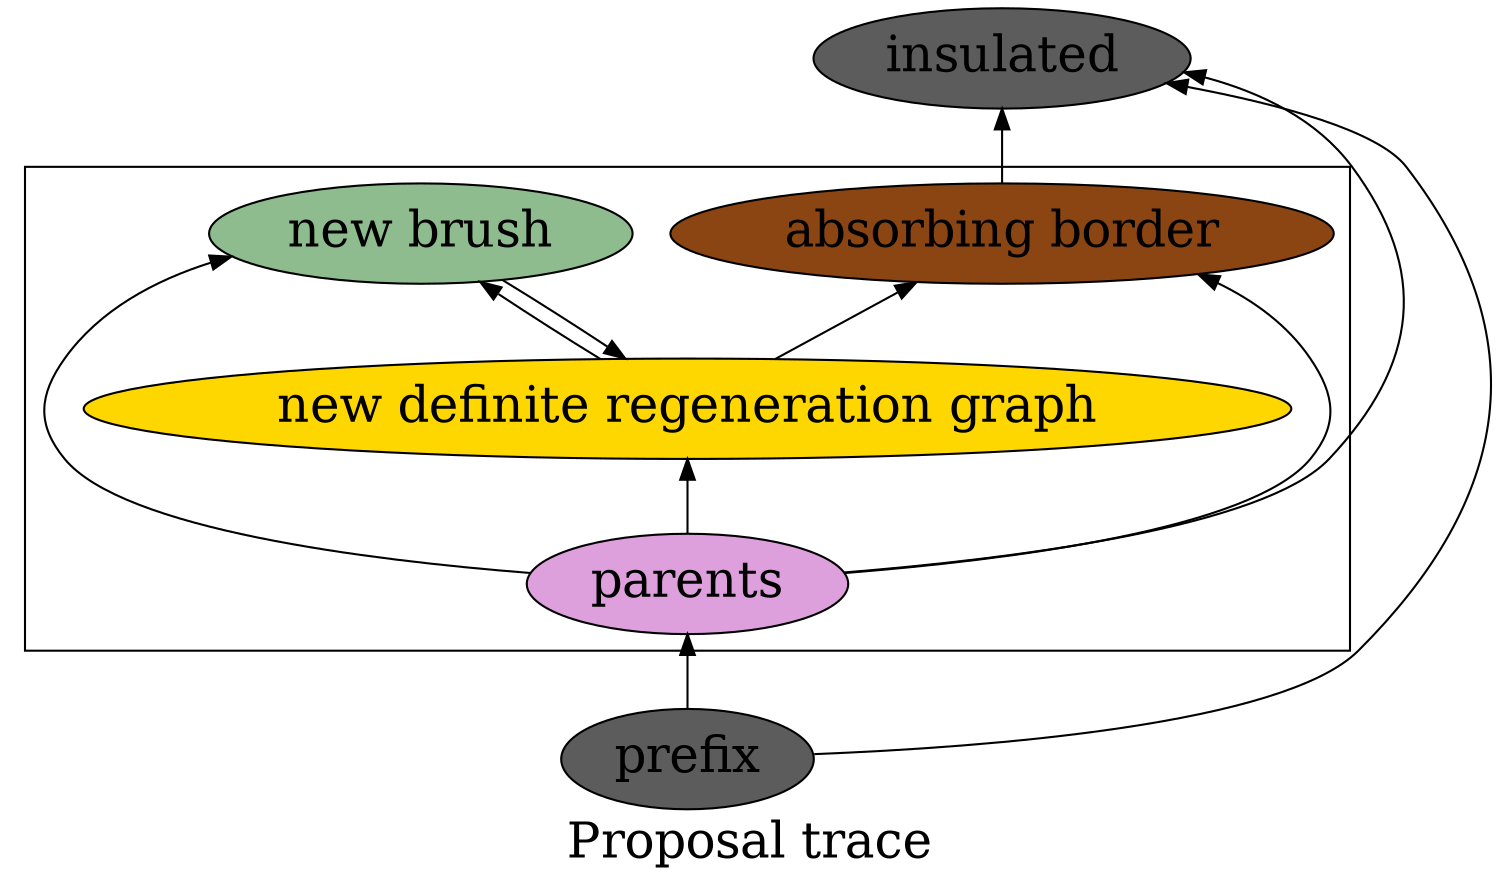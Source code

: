 digraph {
rankdir=BT
fontsize=24
label = "Proposal trace"

subgraph p0 {

nd ["fillcolor"="grey36" "fontsize"="24" "label"="prefix" "style"="filled"]

}

subgraph cluster1 {
label=""
parents ["fillcolor"="plum" "fontsize"="24" "label"="parents" "style"="filled"]
drg ["fillcolor"="gold" "fontsize"="24" "label"="new definite regeneration graph" "style"="filled"]
brush ["fillcolor"="darkseagreen" "fontsize"="24" "label"="new brush" "style"="filled"]
absorbing ["fillcolor"="saddlebrown" "fontsize"="24" "label"="absorbing border" "style"="filled"]

}

subgraph p1 {
insulated ["fillcolor"="grey36" "fontsize"="24" "label"="insulated" "style"="filled"]
}

nd -> parents
parents -> drg
parents -> brush
parents -> absorbing
drg -> brush
brush -> drg
drg -> absorbing
absorbing -> insulated
nd -> insulated [constraint=false]
parents -> insulated [constraint=false]

}
